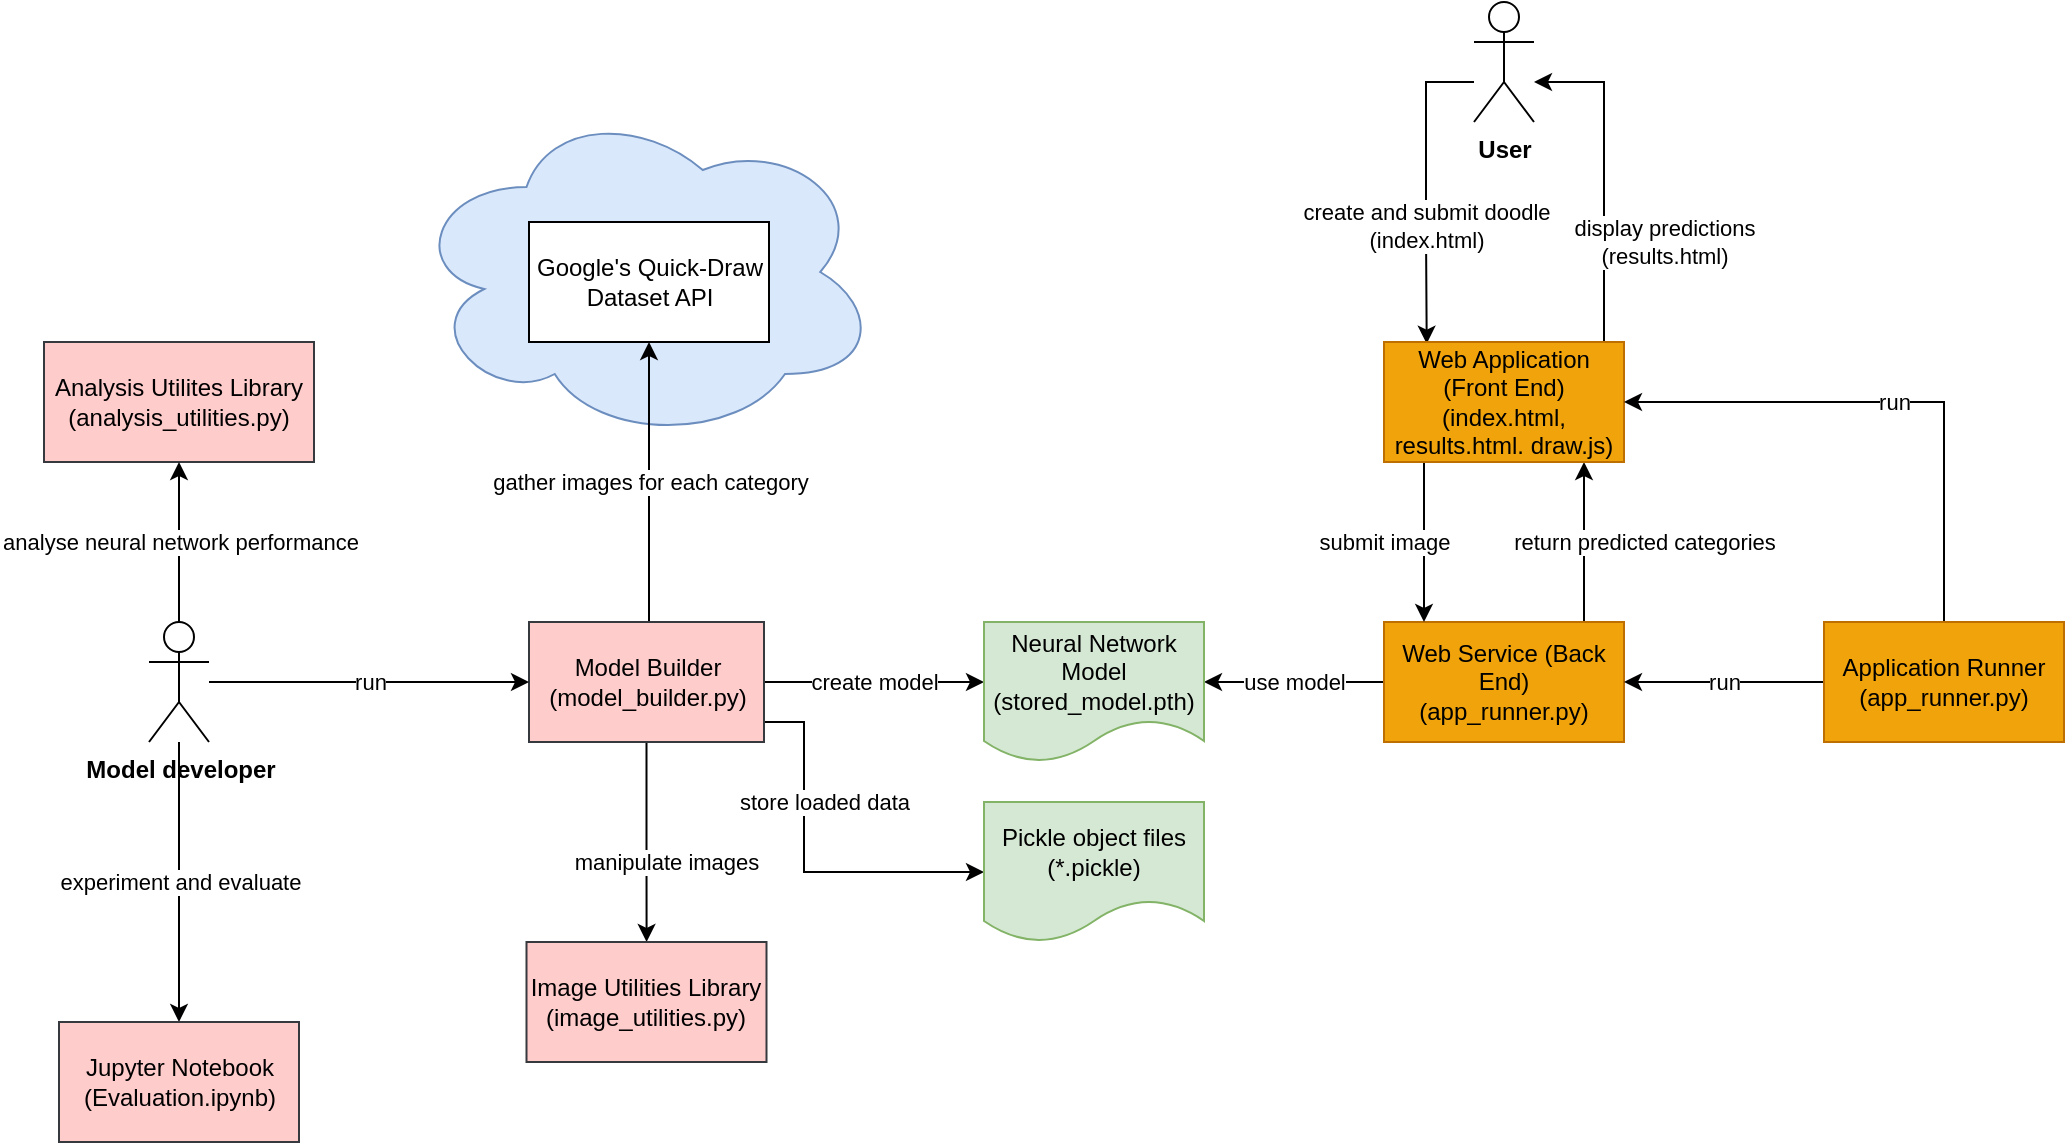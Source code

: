 <mxfile version="16.5.1" type="device" pages="3"><diagram id="bgtJeNZSxnJCA5UzJxo9" name="overview"><mxGraphModel dx="1681" dy="700" grid="1" gridSize="10" guides="1" tooltips="1" connect="1" arrows="1" fold="1" page="1" pageScale="1" pageWidth="1654" pageHeight="1169" math="0" shadow="0"><root><mxCell id="0"/><mxCell id="1" parent="0"/><mxCell id="JodR7U4DnB0NcL2vDsSz-15" value="" style="ellipse;shape=cloud;whiteSpace=wrap;html=1;fillColor=#dae8fc;strokeColor=#6c8ebf;" parent="1" vertex="1"><mxGeometry x="532.5" y="130" width="235" height="170" as="geometry"/></mxCell><mxCell id="JodR7U4DnB0NcL2vDsSz-13" value="gather images for each category" style="edgeStyle=orthogonalEdgeStyle;rounded=0;orthogonalLoop=1;jettySize=auto;html=1;" parent="1" source="JodR7U4DnB0NcL2vDsSz-1" target="JodR7U4DnB0NcL2vDsSz-11" edge="1"><mxGeometry relative="1" as="geometry"><Array as="points"><mxPoint x="652.5" y="350"/><mxPoint x="652.5" y="350"/></Array></mxGeometry></mxCell><mxCell id="JodR7U4DnB0NcL2vDsSz-17" value="create model" style="edgeStyle=orthogonalEdgeStyle;rounded=0;orthogonalLoop=1;jettySize=auto;html=1;" parent="1" source="JodR7U4DnB0NcL2vDsSz-1" target="JodR7U4DnB0NcL2vDsSz-16" edge="1"><mxGeometry relative="1" as="geometry"><Array as="points"><mxPoint x="820" y="420"/><mxPoint x="820" y="420"/></Array></mxGeometry></mxCell><mxCell id="JodR7U4DnB0NcL2vDsSz-21" value="manipulate images" style="edgeStyle=orthogonalEdgeStyle;rounded=0;orthogonalLoop=1;jettySize=auto;html=1;" parent="1" source="JodR7U4DnB0NcL2vDsSz-1" target="JodR7U4DnB0NcL2vDsSz-2" edge="1"><mxGeometry x="0.209" y="10" relative="1" as="geometry"><mxPoint as="offset"/></mxGeometry></mxCell><mxCell id="QmbI30pFHIiJvqZyCHCK-2" value="store loaded data" style="edgeStyle=orthogonalEdgeStyle;rounded=0;orthogonalLoop=1;jettySize=auto;html=1;entryX=0;entryY=0.5;entryDx=0;entryDy=0;" edge="1" parent="1" source="JodR7U4DnB0NcL2vDsSz-1" target="QmbI30pFHIiJvqZyCHCK-1"><mxGeometry x="-0.351" y="10" relative="1" as="geometry"><Array as="points"><mxPoint x="730" y="440"/><mxPoint x="730" y="515"/></Array><mxPoint as="offset"/></mxGeometry></mxCell><mxCell id="JodR7U4DnB0NcL2vDsSz-1" value="Model Builder&lt;br&gt;(model_builder.py)" style="rounded=0;whiteSpace=wrap;html=1;fillColor=#ffcccc;strokeColor=#36393d;" parent="1" vertex="1"><mxGeometry x="592.5" y="390" width="117.5" height="60" as="geometry"/></mxCell><mxCell id="JodR7U4DnB0NcL2vDsSz-2" value="Image Utilities Library&lt;br&gt;(image_utilities.py)" style="rounded=0;whiteSpace=wrap;html=1;fillColor=#ffcccc;strokeColor=#36393d;" parent="1" vertex="1"><mxGeometry x="591.25" y="550" width="120" height="60" as="geometry"/></mxCell><mxCell id="JodR7U4DnB0NcL2vDsSz-3" value="Analysis Utilites Library&lt;br&gt;(analysis_utilities.py)" style="rounded=0;whiteSpace=wrap;html=1;fillColor=#ffcccc;strokeColor=#36393d;" parent="1" vertex="1"><mxGeometry x="350" y="250" width="135" height="60" as="geometry"/></mxCell><mxCell id="JodR7U4DnB0NcL2vDsSz-19" value="use model" style="edgeStyle=orthogonalEdgeStyle;rounded=0;orthogonalLoop=1;jettySize=auto;html=1;" parent="1" source="JodR7U4DnB0NcL2vDsSz-4" target="JodR7U4DnB0NcL2vDsSz-16" edge="1"><mxGeometry relative="1" as="geometry"><Array as="points"><mxPoint x="940" y="420"/><mxPoint x="940" y="420"/></Array></mxGeometry></mxCell><mxCell id="JodR7U4DnB0NcL2vDsSz-30" value="display predictions &lt;br&gt;(results.html)" style="edgeStyle=orthogonalEdgeStyle;rounded=0;orthogonalLoop=1;jettySize=auto;html=1;exitX=0.902;exitY=0.014;exitDx=0;exitDy=0;exitPerimeter=0;" parent="1" source="jmHzbOl5053H25TVijqk-3" target="JodR7U4DnB0NcL2vDsSz-20" edge="1"><mxGeometry x="0.073" y="-30" relative="1" as="geometry"><Array as="points"><mxPoint x="1130" y="291"/><mxPoint x="1130" y="120"/></Array><mxPoint as="offset"/><mxPoint x="1130" y="280" as="sourcePoint"/></mxGeometry></mxCell><mxCell id="jmHzbOl5053H25TVijqk-10" value="return predicted categories" style="edgeStyle=orthogonalEdgeStyle;rounded=0;orthogonalLoop=1;jettySize=auto;html=1;" parent="1" source="JodR7U4DnB0NcL2vDsSz-4" target="jmHzbOl5053H25TVijqk-3" edge="1"><mxGeometry x="-0.002" y="-30" relative="1" as="geometry"><Array as="points"><mxPoint x="1120" y="370"/><mxPoint x="1120" y="370"/></Array><mxPoint as="offset"/></mxGeometry></mxCell><mxCell id="JodR7U4DnB0NcL2vDsSz-4" value="Web Service (Back End)&lt;br&gt;(app_runner.py)" style="rounded=0;whiteSpace=wrap;html=1;fillColor=#f0a30a;fontColor=#000000;strokeColor=#BD7000;" parent="1" vertex="1"><mxGeometry x="1020" y="390" width="120" height="60" as="geometry"/></mxCell><mxCell id="JodR7U4DnB0NcL2vDsSz-10" value="run" style="edgeStyle=orthogonalEdgeStyle;rounded=0;orthogonalLoop=1;jettySize=auto;html=1;" parent="1" source="JodR7U4DnB0NcL2vDsSz-9" target="JodR7U4DnB0NcL2vDsSz-1" edge="1"><mxGeometry relative="1" as="geometry"/></mxCell><mxCell id="JodR7U4DnB0NcL2vDsSz-32" value="analyse neural network performance" style="edgeStyle=orthogonalEdgeStyle;rounded=0;orthogonalLoop=1;jettySize=auto;html=1;" parent="1" source="JodR7U4DnB0NcL2vDsSz-9" target="JodR7U4DnB0NcL2vDsSz-3" edge="1"><mxGeometry relative="1" as="geometry"/></mxCell><mxCell id="jmHzbOl5053H25TVijqk-16" value="experiment and evaluate" style="edgeStyle=orthogonalEdgeStyle;rounded=0;orthogonalLoop=1;jettySize=auto;html=1;" parent="1" source="JodR7U4DnB0NcL2vDsSz-9" target="jmHzbOl5053H25TVijqk-15" edge="1"><mxGeometry relative="1" as="geometry"/></mxCell><mxCell id="JodR7U4DnB0NcL2vDsSz-9" value="Model developer" style="shape=umlActor;verticalLabelPosition=bottom;verticalAlign=top;html=1;outlineConnect=0;fontStyle=1" parent="1" vertex="1"><mxGeometry x="402.5" y="390" width="30" height="60" as="geometry"/></mxCell><mxCell id="JodR7U4DnB0NcL2vDsSz-11" value="Google's Quick-Draw Dataset API" style="rounded=0;whiteSpace=wrap;html=1;" parent="1" vertex="1"><mxGeometry x="592.5" y="190" width="120" height="60" as="geometry"/></mxCell><mxCell id="JodR7U4DnB0NcL2vDsSz-16" value="Neural Network Model&lt;br&gt;(stored_model.pth)" style="shape=document;whiteSpace=wrap;html=1;boundedLbl=1;fillColor=#d5e8d4;strokeColor=#82b366;" parent="1" vertex="1"><mxGeometry x="820" y="390" width="110" height="70" as="geometry"/></mxCell><mxCell id="jmHzbOl5053H25TVijqk-17" style="edgeStyle=orthogonalEdgeStyle;rounded=0;orthogonalLoop=1;jettySize=auto;html=1;entryX=0.178;entryY=0.014;entryDx=0;entryDy=0;entryPerimeter=0;" parent="1" source="JodR7U4DnB0NcL2vDsSz-20" target="jmHzbOl5053H25TVijqk-3" edge="1"><mxGeometry relative="1" as="geometry"><Array as="points"><mxPoint x="1041" y="120"/><mxPoint x="1041" y="195"/></Array></mxGeometry></mxCell><mxCell id="jmHzbOl5053H25TVijqk-18" value="create and submit doodle&lt;br&gt;(index.html)" style="edgeLabel;html=1;align=center;verticalAlign=middle;resizable=0;points=[];" parent="jmHzbOl5053H25TVijqk-17" vertex="1" connectable="0"><mxGeometry x="0.134" relative="1" as="geometry"><mxPoint y="8" as="offset"/></mxGeometry></mxCell><mxCell id="JodR7U4DnB0NcL2vDsSz-20" value="User" style="shape=umlActor;verticalLabelPosition=bottom;verticalAlign=top;html=1;outlineConnect=0;fontStyle=1" parent="1" vertex="1"><mxGeometry x="1065" y="80" width="30" height="60" as="geometry"/></mxCell><mxCell id="jmHzbOl5053H25TVijqk-9" value="submit image" style="edgeStyle=orthogonalEdgeStyle;rounded=0;orthogonalLoop=1;jettySize=auto;html=1;" parent="1" source="jmHzbOl5053H25TVijqk-3" target="JodR7U4DnB0NcL2vDsSz-4" edge="1"><mxGeometry y="-20" relative="1" as="geometry"><Array as="points"><mxPoint x="1040" y="360"/><mxPoint x="1040" y="360"/></Array><mxPoint as="offset"/></mxGeometry></mxCell><mxCell id="jmHzbOl5053H25TVijqk-3" value="Web Application (Front End)&lt;br&gt;(index.html, results.html. draw.js)" style="rounded=0;whiteSpace=wrap;html=1;fillColor=#f0a30a;fontColor=#000000;strokeColor=#BD7000;" parent="1" vertex="1"><mxGeometry x="1020" y="250" width="120" height="60" as="geometry"/></mxCell><mxCell id="jmHzbOl5053H25TVijqk-11" value="run" style="edgeStyle=orthogonalEdgeStyle;rounded=0;orthogonalLoop=1;jettySize=auto;html=1;" parent="1" source="jmHzbOl5053H25TVijqk-6" target="JodR7U4DnB0NcL2vDsSz-4" edge="1"><mxGeometry relative="1" as="geometry"/></mxCell><mxCell id="jmHzbOl5053H25TVijqk-12" value="run" style="edgeStyle=orthogonalEdgeStyle;rounded=0;orthogonalLoop=1;jettySize=auto;html=1;exitX=0.5;exitY=0;exitDx=0;exitDy=0;entryX=1;entryY=0.5;entryDx=0;entryDy=0;" parent="1" source="jmHzbOl5053H25TVijqk-6" target="jmHzbOl5053H25TVijqk-3" edge="1"><mxGeometry relative="1" as="geometry"/></mxCell><mxCell id="jmHzbOl5053H25TVijqk-6" value="&lt;span&gt;Application Runner&lt;br&gt;(app_runner.py)&lt;br&gt;&lt;/span&gt;" style="rounded=0;whiteSpace=wrap;html=1;fillColor=#f0a30a;fontColor=#000000;strokeColor=#BD7000;" parent="1" vertex="1"><mxGeometry x="1240" y="390" width="120" height="60" as="geometry"/></mxCell><mxCell id="jmHzbOl5053H25TVijqk-15" value="Jupyter Notebook&lt;br&gt;(Evaluation.ipynb)" style="rounded=0;whiteSpace=wrap;html=1;fillColor=#ffcccc;strokeColor=#36393d;" parent="1" vertex="1"><mxGeometry x="357.5" y="590" width="120" height="60" as="geometry"/></mxCell><mxCell id="QmbI30pFHIiJvqZyCHCK-1" value="Pickle object files&lt;br&gt;(*.pickle)" style="shape=document;whiteSpace=wrap;html=1;boundedLbl=1;fillColor=#d5e8d4;strokeColor=#82b366;" vertex="1" parent="1"><mxGeometry x="820" y="480" width="110" height="70" as="geometry"/></mxCell></root></mxGraphModel></diagram><diagram id="ca1RvjPgc4sP4YRKgqWT" name="user_flowchart"><mxGraphModel dx="2942" dy="1225" grid="1" gridSize="10" guides="1" tooltips="1" connect="1" arrows="1" fold="1" page="1" pageScale="1" pageWidth="1654" pageHeight="1169" math="0" shadow="0"><root><mxCell id="5Qbs0gu-9aQ3-I0rOucP-0"/><mxCell id="5Qbs0gu-9aQ3-I0rOucP-1" parent="5Qbs0gu-9aQ3-I0rOucP-0"/><mxCell id="5Qbs0gu-9aQ3-I0rOucP-2" value="" style="edgeStyle=orthogonalEdgeStyle;rounded=0;orthogonalLoop=1;jettySize=auto;html=1;entryX=0.5;entryY=0;entryDx=0;entryDy=0;" parent="5Qbs0gu-9aQ3-I0rOucP-1" source="5Qbs0gu-9aQ3-I0rOucP-3" target="5Qbs0gu-9aQ3-I0rOucP-8" edge="1"><mxGeometry relative="1" as="geometry"><Array as="points"><mxPoint x="220" y="240"/></Array></mxGeometry></mxCell><mxCell id="5Qbs0gu-9aQ3-I0rOucP-3" value="Open application from browser" style="rounded=0;whiteSpace=wrap;html=1;" parent="5Qbs0gu-9aQ3-I0rOucP-1" vertex="1"><mxGeometry x="160" y="120" width="120" height="60" as="geometry"/></mxCell><mxCell id="5Qbs0gu-9aQ3-I0rOucP-4" value="" style="edgeStyle=orthogonalEdgeStyle;rounded=0;orthogonalLoop=1;jettySize=auto;html=1;" parent="5Qbs0gu-9aQ3-I0rOucP-1" source="5Qbs0gu-9aQ3-I0rOucP-5" target="5Qbs0gu-9aQ3-I0rOucP-3" edge="1"><mxGeometry relative="1" as="geometry"/></mxCell><mxCell id="5Qbs0gu-9aQ3-I0rOucP-5" value="Start" style="ellipse;whiteSpace=wrap;html=1;" parent="5Qbs0gu-9aQ3-I0rOucP-1" vertex="1"><mxGeometry x="160" y="30" width="120" height="40" as="geometry"/></mxCell><mxCell id="5Qbs0gu-9aQ3-I0rOucP-6" value="Stop" style="ellipse;whiteSpace=wrap;html=1;" parent="5Qbs0gu-9aQ3-I0rOucP-1" vertex="1"><mxGeometry x="160" y="760" width="120" height="40" as="geometry"/></mxCell><mxCell id="5Qbs0gu-9aQ3-I0rOucP-7" value="" style="edgeStyle=orthogonalEdgeStyle;rounded=0;orthogonalLoop=1;jettySize=auto;html=1;" parent="5Qbs0gu-9aQ3-I0rOucP-1" source="5Qbs0gu-9aQ3-I0rOucP-8" target="5Qbs0gu-9aQ3-I0rOucP-13" edge="1"><mxGeometry relative="1" as="geometry"/></mxCell><mxCell id="5Qbs0gu-9aQ3-I0rOucP-8" value="Draw on canvas" style="rounded=0;whiteSpace=wrap;html=1;" parent="5Qbs0gu-9aQ3-I0rOucP-1" vertex="1"><mxGeometry x="160" y="210" width="120" height="60" as="geometry"/></mxCell><mxCell id="5Qbs0gu-9aQ3-I0rOucP-9" value="" style="edgeStyle=orthogonalEdgeStyle;rounded=0;orthogonalLoop=1;jettySize=auto;html=1;" parent="5Qbs0gu-9aQ3-I0rOucP-1" source="5Qbs0gu-9aQ3-I0rOucP-10" target="5Qbs0gu-9aQ3-I0rOucP-15" edge="1"><mxGeometry relative="1" as="geometry"/></mxCell><mxCell id="5Qbs0gu-9aQ3-I0rOucP-10" value="Submit drawing" style="rounded=0;whiteSpace=wrap;html=1;" parent="5Qbs0gu-9aQ3-I0rOucP-1" vertex="1"><mxGeometry x="160" y="440" width="120" height="60" as="geometry"/></mxCell><mxCell id="5Qbs0gu-9aQ3-I0rOucP-11" value="yes" style="edgeStyle=orthogonalEdgeStyle;rounded=0;orthogonalLoop=1;jettySize=auto;html=1;entryX=1;entryY=0.5;entryDx=0;entryDy=0;" parent="5Qbs0gu-9aQ3-I0rOucP-1" source="5Qbs0gu-9aQ3-I0rOucP-13" target="5Qbs0gu-9aQ3-I0rOucP-8" edge="1"><mxGeometry x="-0.714" relative="1" as="geometry"><mxPoint x="345" y="360" as="targetPoint"/><Array as="points"><mxPoint x="310" y="360"/><mxPoint x="310" y="240"/></Array><mxPoint as="offset"/></mxGeometry></mxCell><mxCell id="5Qbs0gu-9aQ3-I0rOucP-12" value="no" style="edgeStyle=orthogonalEdgeStyle;rounded=0;orthogonalLoop=1;jettySize=auto;html=1;" parent="5Qbs0gu-9aQ3-I0rOucP-1" source="5Qbs0gu-9aQ3-I0rOucP-13" target="5Qbs0gu-9aQ3-I0rOucP-10" edge="1"><mxGeometry relative="1" as="geometry"/></mxCell><mxCell id="5Qbs0gu-9aQ3-I0rOucP-13" value="Restart drawing?" style="rhombus;whiteSpace=wrap;html=1;" parent="5Qbs0gu-9aQ3-I0rOucP-1" vertex="1"><mxGeometry x="160" y="320" width="120" height="80" as="geometry"/></mxCell><mxCell id="5Qbs0gu-9aQ3-I0rOucP-14" value="" style="edgeStyle=orthogonalEdgeStyle;rounded=0;orthogonalLoop=1;jettySize=auto;html=1;" parent="5Qbs0gu-9aQ3-I0rOucP-1" source="5Qbs0gu-9aQ3-I0rOucP-15" target="5Qbs0gu-9aQ3-I0rOucP-18" edge="1"><mxGeometry relative="1" as="geometry"/></mxCell><mxCell id="5Qbs0gu-9aQ3-I0rOucP-15" value="View category predictions" style="rounded=0;whiteSpace=wrap;html=1;" parent="5Qbs0gu-9aQ3-I0rOucP-1" vertex="1"><mxGeometry x="160" y="540" width="120" height="60" as="geometry"/></mxCell><mxCell id="5Qbs0gu-9aQ3-I0rOucP-16" value="yes" style="edgeStyle=orthogonalEdgeStyle;rounded=0;orthogonalLoop=1;jettySize=auto;html=1;exitX=1;exitY=0.5;exitDx=0;exitDy=0;" parent="5Qbs0gu-9aQ3-I0rOucP-1" source="5Qbs0gu-9aQ3-I0rOucP-18" edge="1"><mxGeometry x="-0.918" relative="1" as="geometry"><mxPoint x="280" y="240" as="targetPoint"/><Array as="points"><mxPoint x="340" y="680"/><mxPoint x="340" y="240"/></Array><mxPoint as="offset"/></mxGeometry></mxCell><mxCell id="5Qbs0gu-9aQ3-I0rOucP-17" value="no" style="edgeStyle=orthogonalEdgeStyle;rounded=0;orthogonalLoop=1;jettySize=auto;html=1;" parent="5Qbs0gu-9aQ3-I0rOucP-1" source="5Qbs0gu-9aQ3-I0rOucP-18" target="5Qbs0gu-9aQ3-I0rOucP-6" edge="1"><mxGeometry relative="1" as="geometry"/></mxCell><mxCell id="5Qbs0gu-9aQ3-I0rOucP-18" value="Retry?" style="rhombus;whiteSpace=wrap;html=1;" parent="5Qbs0gu-9aQ3-I0rOucP-1" vertex="1"><mxGeometry x="160" y="640" width="120" height="80" as="geometry"/></mxCell></root></mxGraphModel></diagram><diagram id="mEiTrcNiN9BIzYJ0xfjJ" name="Page-3"><mxGraphModel dx="2942" dy="1225" grid="1" gridSize="10" guides="1" tooltips="1" connect="1" arrows="1" fold="1" page="1" pageScale="1" pageWidth="1654" pageHeight="1169" math="0" shadow="0"><root><mxCell id="RBOK-I_YKh4ILmaScYa6-0"/><mxCell id="RBOK-I_YKh4ILmaScYa6-1" parent="RBOK-I_YKh4ILmaScYa6-0"/></root></mxGraphModel></diagram></mxfile>